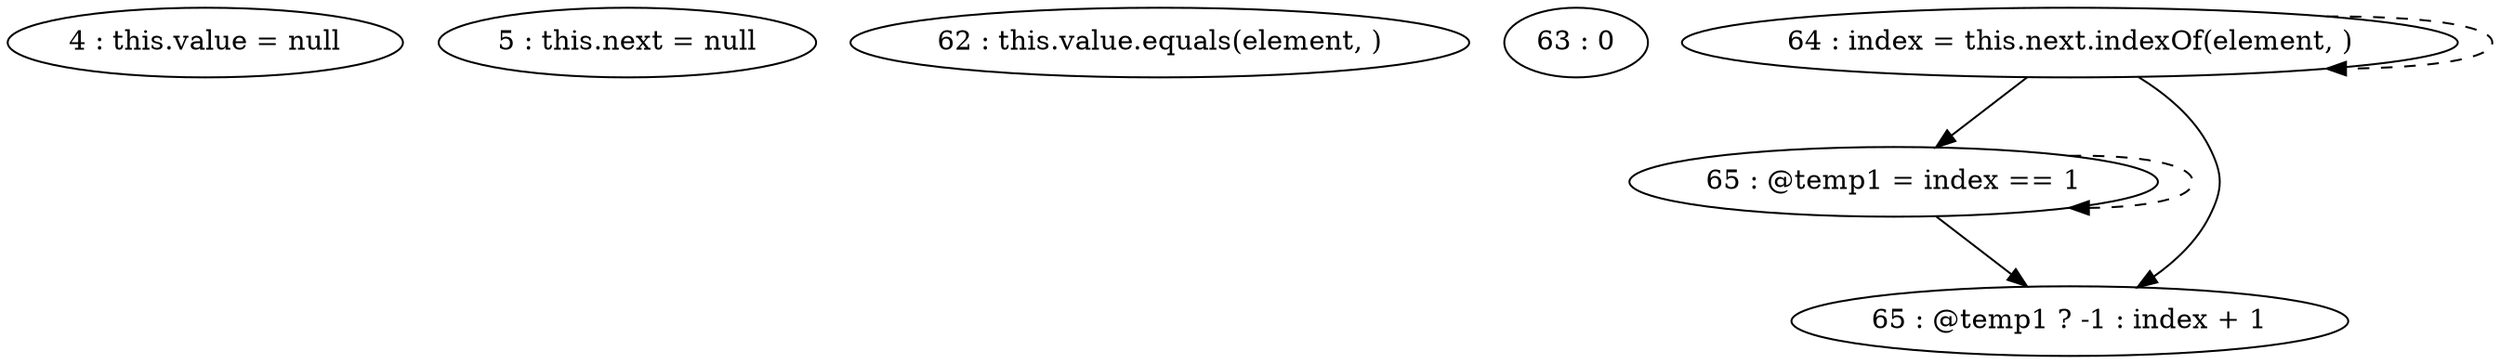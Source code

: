 digraph G {
"4 : this.value = null"
"5 : this.next = null"
"62 : this.value.equals(element, )"
"63 : 0"
"64 : index = this.next.indexOf(element, )"
"64 : index = this.next.indexOf(element, )" -> "65 : @temp1 = index == 1"
"64 : index = this.next.indexOf(element, )" -> "65 : @temp1 ? -1 : index + 1"
"64 : index = this.next.indexOf(element, )" -> "64 : index = this.next.indexOf(element, )" [style=dashed]
"65 : @temp1 = index == 1"
"65 : @temp1 = index == 1" -> "65 : @temp1 ? -1 : index + 1"
"65 : @temp1 = index == 1" -> "65 : @temp1 = index == 1" [style=dashed]
"65 : @temp1 ? -1 : index + 1"
}